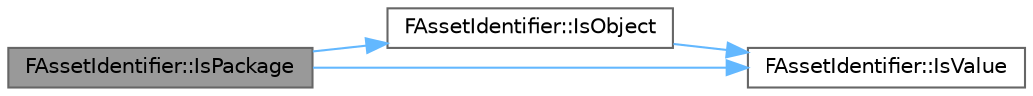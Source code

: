 digraph "FAssetIdentifier::IsPackage"
{
 // INTERACTIVE_SVG=YES
 // LATEX_PDF_SIZE
  bgcolor="transparent";
  edge [fontname=Helvetica,fontsize=10,labelfontname=Helvetica,labelfontsize=10];
  node [fontname=Helvetica,fontsize=10,shape=box,height=0.2,width=0.4];
  rankdir="LR";
  Node1 [id="Node000001",label="FAssetIdentifier::IsPackage",height=0.2,width=0.4,color="gray40", fillcolor="grey60", style="filled", fontcolor="black",tooltip="Returns true if this represents a package."];
  Node1 -> Node2 [id="edge1_Node000001_Node000002",color="steelblue1",style="solid",tooltip=" "];
  Node2 [id="Node000002",label="FAssetIdentifier::IsObject",height=0.2,width=0.4,color="grey40", fillcolor="white", style="filled",URL="$da/d0e/structFAssetIdentifier.html#a46cf640612c060b1b2138d53cb33af78",tooltip="Returns true if this represents an object, true for both package objects and PrimaryAssetId objects."];
  Node2 -> Node3 [id="edge2_Node000002_Node000003",color="steelblue1",style="solid",tooltip=" "];
  Node3 [id="Node000003",label="FAssetIdentifier::IsValue",height=0.2,width=0.4,color="grey40", fillcolor="white", style="filled",URL="$da/d0e/structFAssetIdentifier.html#a2d26b853a0dde905cd7680c89022f704",tooltip="Returns true if this represents a specific value."];
  Node1 -> Node3 [id="edge3_Node000001_Node000003",color="steelblue1",style="solid",tooltip=" "];
}
